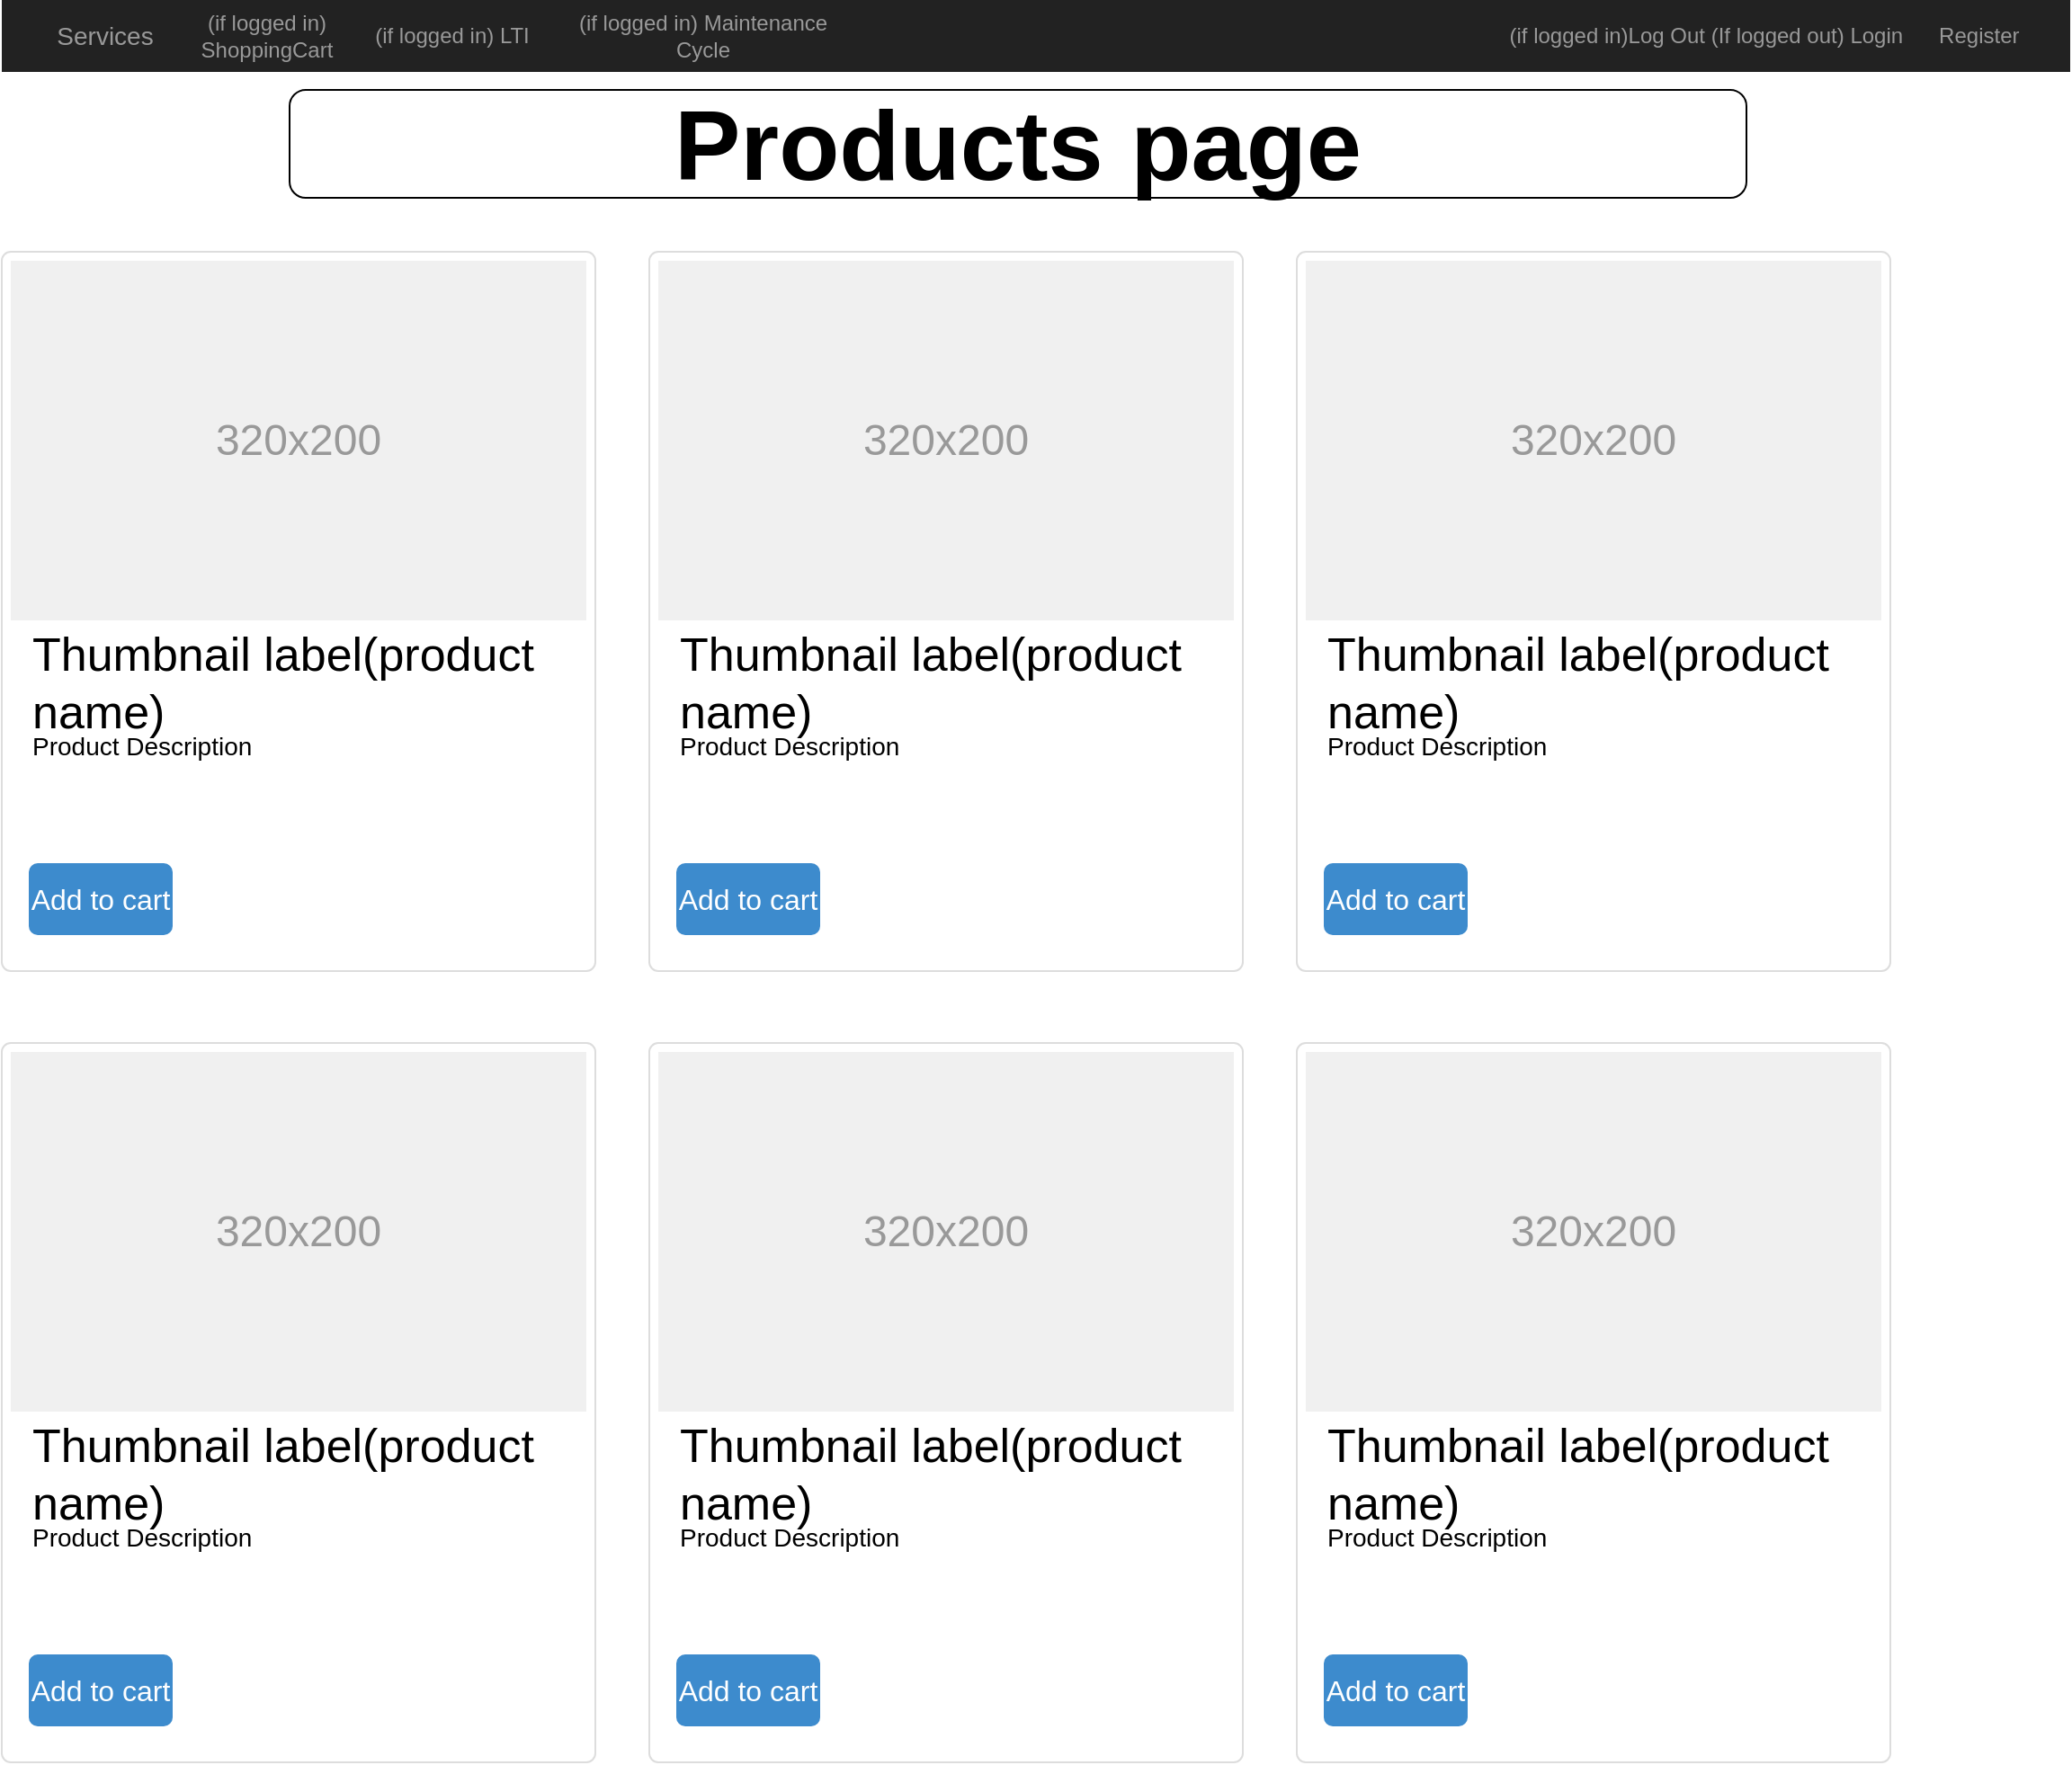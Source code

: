 <mxfile version="15.0.3" type="device"><diagram name="Page-1" id="c9db0220-8083-56f3-ca83-edcdcd058819"><mxGraphModel dx="1422" dy="812" grid="1" gridSize="10" guides="1" tooltips="1" connect="1" arrows="1" fold="1" page="1" pageScale="1.5" pageWidth="826" pageHeight="1169" background="none" math="0" shadow="0"><root><mxCell id="0" style=";html=1;"/><mxCell id="1" style=";html=1;" parent="0"/><mxCell id="3d76a8aef4d5c911-11" value="" style="html=1;shadow=0;dashed=0;shape=mxgraph.bootstrap.rrect;rSize=5;strokeColor=#dddddd;rounded=0;fontSize=12;align=center;" parent="1" vertex="1"><mxGeometry x="40" y="160" width="330" height="400" as="geometry"/></mxCell><mxCell id="3d76a8aef4d5c911-12" value="320x200" style="shape=rect;fontSize=24;fillColor=#f0f0f0;strokeColor=none;fontColor=#999999;whiteSpace=wrap;" parent="3d76a8aef4d5c911-11" vertex="1"><mxGeometry x="5" y="5" width="320" height="200" as="geometry"/></mxCell><mxCell id="3d76a8aef4d5c911-13" value="Thumbnail label(product name)" style="html=1;shadow=0;dashed=0;shape=mxgraph.bootstrap.anchor;fontSize=26;align=left;whiteSpace=wrap;" parent="3d76a8aef4d5c911-11" vertex="1"><mxGeometry x="15" y="220" width="300" height="40" as="geometry"/></mxCell><mxCell id="3d76a8aef4d5c911-14" value="Product Description" style="html=1;shadow=0;dashed=0;shape=mxgraph.bootstrap.anchor;strokeColor=#dddddd;whiteSpace=wrap;align=left;verticalAlign=top;fontSize=14;whiteSpace=wrap;" parent="3d76a8aef4d5c911-11" vertex="1"><mxGeometry x="15" y="260" width="300" height="80" as="geometry"/></mxCell><mxCell id="3d76a8aef4d5c911-15" value="Add to cart" style="html=1;shadow=0;dashed=0;shape=mxgraph.bootstrap.rrect;rSize=5;fontSize=16;fillColor=#3D8BCD;strokeColor=none;fontColor=#ffffff;whiteSpace=wrap;" parent="3d76a8aef4d5c911-11" vertex="1"><mxGeometry y="1" width="80" height="40" relative="1" as="geometry"><mxPoint x="15" y="-60" as="offset"/></mxGeometry></mxCell><mxCell id="YwkkDZQN--KBpVN8GZ-C-11" value="" style="html=1;shadow=0;dashed=0;shape=mxgraph.bootstrap.rrect;rSize=5;strokeColor=#dddddd;rounded=0;fontSize=12;align=center;" vertex="1" parent="1"><mxGeometry x="400" y="600" width="330" height="400" as="geometry"/></mxCell><mxCell id="YwkkDZQN--KBpVN8GZ-C-12" value="320x200" style="shape=rect;fontSize=24;fillColor=#f0f0f0;strokeColor=none;fontColor=#999999;whiteSpace=wrap;" vertex="1" parent="YwkkDZQN--KBpVN8GZ-C-11"><mxGeometry x="5" y="5" width="320" height="200" as="geometry"/></mxCell><mxCell id="YwkkDZQN--KBpVN8GZ-C-13" value="Thumbnail label(product name)" style="html=1;shadow=0;dashed=0;shape=mxgraph.bootstrap.anchor;fontSize=26;align=left;whiteSpace=wrap;" vertex="1" parent="YwkkDZQN--KBpVN8GZ-C-11"><mxGeometry x="15" y="220" width="300" height="40" as="geometry"/></mxCell><mxCell id="YwkkDZQN--KBpVN8GZ-C-14" value="Product Description" style="html=1;shadow=0;dashed=0;shape=mxgraph.bootstrap.anchor;strokeColor=#dddddd;whiteSpace=wrap;align=left;verticalAlign=top;fontSize=14;whiteSpace=wrap;" vertex="1" parent="YwkkDZQN--KBpVN8GZ-C-11"><mxGeometry x="15" y="260" width="300" height="80" as="geometry"/></mxCell><mxCell id="YwkkDZQN--KBpVN8GZ-C-15" value="Add to cart" style="html=1;shadow=0;dashed=0;shape=mxgraph.bootstrap.rrect;rSize=5;fontSize=16;fillColor=#3D8BCD;strokeColor=none;fontColor=#ffffff;whiteSpace=wrap;" vertex="1" parent="YwkkDZQN--KBpVN8GZ-C-11"><mxGeometry y="1" width="80" height="40" relative="1" as="geometry"><mxPoint x="15" y="-60" as="offset"/></mxGeometry></mxCell><mxCell id="YwkkDZQN--KBpVN8GZ-C-16" value="" style="html=1;shadow=0;dashed=0;shape=mxgraph.bootstrap.rrect;rSize=5;strokeColor=#dddddd;rounded=0;fontSize=12;align=center;" vertex="1" parent="1"><mxGeometry x="760" y="600" width="330" height="400" as="geometry"/></mxCell><mxCell id="YwkkDZQN--KBpVN8GZ-C-17" value="320x200" style="shape=rect;fontSize=24;fillColor=#f0f0f0;strokeColor=none;fontColor=#999999;whiteSpace=wrap;" vertex="1" parent="YwkkDZQN--KBpVN8GZ-C-16"><mxGeometry x="5" y="5" width="320" height="200" as="geometry"/></mxCell><mxCell id="YwkkDZQN--KBpVN8GZ-C-18" value="Thumbnail label(product name)" style="html=1;shadow=0;dashed=0;shape=mxgraph.bootstrap.anchor;fontSize=26;align=left;whiteSpace=wrap;" vertex="1" parent="YwkkDZQN--KBpVN8GZ-C-16"><mxGeometry x="15" y="220" width="300" height="40" as="geometry"/></mxCell><mxCell id="YwkkDZQN--KBpVN8GZ-C-19" value="Product Description" style="html=1;shadow=0;dashed=0;shape=mxgraph.bootstrap.anchor;strokeColor=#dddddd;whiteSpace=wrap;align=left;verticalAlign=top;fontSize=14;whiteSpace=wrap;" vertex="1" parent="YwkkDZQN--KBpVN8GZ-C-16"><mxGeometry x="15" y="260" width="300" height="80" as="geometry"/></mxCell><mxCell id="YwkkDZQN--KBpVN8GZ-C-20" value="Add to cart" style="html=1;shadow=0;dashed=0;shape=mxgraph.bootstrap.rrect;rSize=5;fontSize=16;fillColor=#3D8BCD;strokeColor=none;fontColor=#ffffff;whiteSpace=wrap;" vertex="1" parent="YwkkDZQN--KBpVN8GZ-C-16"><mxGeometry y="1" width="80" height="40" relative="1" as="geometry"><mxPoint x="15" y="-60" as="offset"/></mxGeometry></mxCell><mxCell id="YwkkDZQN--KBpVN8GZ-C-21" value="" style="html=1;shadow=0;dashed=0;shape=mxgraph.bootstrap.rrect;rSize=5;strokeColor=#dddddd;rounded=0;fontSize=12;align=center;" vertex="1" parent="1"><mxGeometry x="400" y="160" width="330" height="400" as="geometry"/></mxCell><mxCell id="YwkkDZQN--KBpVN8GZ-C-22" value="320x200" style="shape=rect;fontSize=24;fillColor=#f0f0f0;strokeColor=none;fontColor=#999999;whiteSpace=wrap;" vertex="1" parent="YwkkDZQN--KBpVN8GZ-C-21"><mxGeometry x="5" y="5" width="320" height="200" as="geometry"/></mxCell><mxCell id="YwkkDZQN--KBpVN8GZ-C-23" value="Thumbnail label(product name)" style="html=1;shadow=0;dashed=0;shape=mxgraph.bootstrap.anchor;fontSize=26;align=left;whiteSpace=wrap;" vertex="1" parent="YwkkDZQN--KBpVN8GZ-C-21"><mxGeometry x="15" y="220" width="300" height="40" as="geometry"/></mxCell><mxCell id="YwkkDZQN--KBpVN8GZ-C-24" value="Product Description" style="html=1;shadow=0;dashed=0;shape=mxgraph.bootstrap.anchor;strokeColor=#dddddd;whiteSpace=wrap;align=left;verticalAlign=top;fontSize=14;whiteSpace=wrap;" vertex="1" parent="YwkkDZQN--KBpVN8GZ-C-21"><mxGeometry x="15" y="260" width="300" height="80" as="geometry"/></mxCell><mxCell id="YwkkDZQN--KBpVN8GZ-C-25" value="Add to cart" style="html=1;shadow=0;dashed=0;shape=mxgraph.bootstrap.rrect;rSize=5;fontSize=16;fillColor=#3D8BCD;strokeColor=none;fontColor=#ffffff;whiteSpace=wrap;" vertex="1" parent="YwkkDZQN--KBpVN8GZ-C-21"><mxGeometry y="1" width="80" height="40" relative="1" as="geometry"><mxPoint x="15" y="-60" as="offset"/></mxGeometry></mxCell><mxCell id="YwkkDZQN--KBpVN8GZ-C-26" value="" style="html=1;shadow=0;dashed=0;shape=mxgraph.bootstrap.rrect;rSize=5;strokeColor=#dddddd;rounded=0;fontSize=12;align=center;" vertex="1" parent="1"><mxGeometry x="760" y="160" width="330" height="400" as="geometry"/></mxCell><mxCell id="YwkkDZQN--KBpVN8GZ-C-27" value="320x200" style="shape=rect;fontSize=24;fillColor=#f0f0f0;strokeColor=none;fontColor=#999999;whiteSpace=wrap;" vertex="1" parent="YwkkDZQN--KBpVN8GZ-C-26"><mxGeometry x="5" y="5" width="320" height="200" as="geometry"/></mxCell><mxCell id="YwkkDZQN--KBpVN8GZ-C-28" value="Thumbnail label(product name)" style="html=1;shadow=0;dashed=0;shape=mxgraph.bootstrap.anchor;fontSize=26;align=left;whiteSpace=wrap;" vertex="1" parent="YwkkDZQN--KBpVN8GZ-C-26"><mxGeometry x="15" y="220" width="300" height="40" as="geometry"/></mxCell><mxCell id="YwkkDZQN--KBpVN8GZ-C-29" value="Product Description" style="html=1;shadow=0;dashed=0;shape=mxgraph.bootstrap.anchor;strokeColor=#dddddd;whiteSpace=wrap;align=left;verticalAlign=top;fontSize=14;whiteSpace=wrap;" vertex="1" parent="YwkkDZQN--KBpVN8GZ-C-26"><mxGeometry x="15" y="260" width="300" height="80" as="geometry"/></mxCell><mxCell id="YwkkDZQN--KBpVN8GZ-C-30" value="Add to cart" style="html=1;shadow=0;dashed=0;shape=mxgraph.bootstrap.rrect;rSize=5;fontSize=16;fillColor=#3D8BCD;strokeColor=none;fontColor=#ffffff;whiteSpace=wrap;" vertex="1" parent="YwkkDZQN--KBpVN8GZ-C-26"><mxGeometry y="1" width="80" height="40" relative="1" as="geometry"><mxPoint x="15" y="-60" as="offset"/></mxGeometry></mxCell><mxCell id="YwkkDZQN--KBpVN8GZ-C-31" value="" style="html=1;shadow=0;dashed=0;shape=mxgraph.bootstrap.rrect;rSize=5;strokeColor=#dddddd;rounded=0;fontSize=12;align=center;" vertex="1" parent="1"><mxGeometry x="40" y="600" width="330" height="400" as="geometry"/></mxCell><mxCell id="YwkkDZQN--KBpVN8GZ-C-32" value="320x200" style="shape=rect;fontSize=24;fillColor=#f0f0f0;strokeColor=none;fontColor=#999999;whiteSpace=wrap;" vertex="1" parent="YwkkDZQN--KBpVN8GZ-C-31"><mxGeometry x="5" y="5" width="320" height="200" as="geometry"/></mxCell><mxCell id="YwkkDZQN--KBpVN8GZ-C-33" value="Thumbnail label(product name)" style="html=1;shadow=0;dashed=0;shape=mxgraph.bootstrap.anchor;fontSize=26;align=left;whiteSpace=wrap;" vertex="1" parent="YwkkDZQN--KBpVN8GZ-C-31"><mxGeometry x="15" y="220" width="300" height="40" as="geometry"/></mxCell><mxCell id="YwkkDZQN--KBpVN8GZ-C-34" value="Product Description" style="html=1;shadow=0;dashed=0;shape=mxgraph.bootstrap.anchor;strokeColor=#dddddd;whiteSpace=wrap;align=left;verticalAlign=top;fontSize=14;whiteSpace=wrap;" vertex="1" parent="YwkkDZQN--KBpVN8GZ-C-31"><mxGeometry x="15" y="260" width="300" height="80" as="geometry"/></mxCell><mxCell id="YwkkDZQN--KBpVN8GZ-C-35" value="Add to cart" style="html=1;shadow=0;dashed=0;shape=mxgraph.bootstrap.rrect;rSize=5;fontSize=16;fillColor=#3D8BCD;strokeColor=none;fontColor=#ffffff;whiteSpace=wrap;" vertex="1" parent="YwkkDZQN--KBpVN8GZ-C-31"><mxGeometry y="1" width="80" height="40" relative="1" as="geometry"><mxPoint x="15" y="-60" as="offset"/></mxGeometry></mxCell><mxCell id="YwkkDZQN--KBpVN8GZ-C-36" value="&lt;font size=&quot;1&quot;&gt;&lt;b style=&quot;font-size: 55px&quot;&gt;Products page&lt;/b&gt;&lt;/font&gt;" style="rounded=1;whiteSpace=wrap;html=1;" vertex="1" parent="1"><mxGeometry x="200" y="70" width="810" height="60" as="geometry"/></mxCell><mxCell id="YwkkDZQN--KBpVN8GZ-C-37" value="" style="html=1;shadow=0;dashed=0;shape=mxgraph.bootstrap.rect;fillColor=#222222;strokeColor=none;whiteSpace=wrap;rounded=0;fontSize=12;fontColor=#000000;align=center;" vertex="1" parent="1"><mxGeometry x="40" y="20" width="1150" height="40" as="geometry"/></mxCell><mxCell id="YwkkDZQN--KBpVN8GZ-C-38" value="Services" style="html=1;shadow=0;dashed=0;fillColor=none;strokeColor=none;shape=mxgraph.bootstrap.rect;fontColor=#999999;fontSize=14;whiteSpace=wrap;" vertex="1" parent="YwkkDZQN--KBpVN8GZ-C-37"><mxGeometry width="115" height="40" as="geometry"/></mxCell><mxCell id="YwkkDZQN--KBpVN8GZ-C-39" value="(if logged in) ShoppingCart" style="html=1;shadow=0;dashed=0;fillColor=none;strokeColor=none;shape=mxgraph.bootstrap.rect;fontColor=#999999;whiteSpace=wrap;" vertex="1" parent="YwkkDZQN--KBpVN8GZ-C-37"><mxGeometry x="90" width="115" height="40" as="geometry"/></mxCell><mxCell id="YwkkDZQN--KBpVN8GZ-C-40" value="(if logged in) LTI" style="html=1;shadow=0;dashed=0;fillColor=none;strokeColor=none;shape=mxgraph.bootstrap.rect;fontColor=#999999;whiteSpace=wrap;" vertex="1" parent="YwkkDZQN--KBpVN8GZ-C-37"><mxGeometry x="200" width="100.625" height="40" as="geometry"/></mxCell><mxCell id="YwkkDZQN--KBpVN8GZ-C-41" value="(if logged in)Log Out (If logged out) Login&amp;nbsp; &amp;nbsp; &amp;nbsp; Register" style="html=1;shadow=0;dashed=0;fillColor=none;strokeColor=none;shape=mxgraph.bootstrap.rect;fontColor=#999999;whiteSpace=wrap;" vertex="1" parent="YwkkDZQN--KBpVN8GZ-C-37"><mxGeometry x="810" width="340" height="40" as="geometry"/></mxCell><mxCell id="YwkkDZQN--KBpVN8GZ-C-42" value="(if logged in)&amp;nbsp;&lt;span style=&quot;color: rgba(0 , 0 , 0 , 0) ; font-family: monospace ; font-size: 0px&quot;&gt;%3CmxGraphModel%3E%3Croot%3E%3CmxCell%20id%3D%220%22%2F%3E%3CmxCell%20id%3D%221%22%20parent%3D%220%22%2F%3E%3CmxCell%20id%3D%222%22%20value%3D%22Maintenance%20Cycle%22%20style%3D%22html%3D1%3Bshadow%3D0%3Bdashed%3D0%3BfillColor%3Dnone%3BstrokeColor%3Dnone%3Bshape%3Dmxgraph.bootstrap.rect%3BfontColor%3D%23999999%3BwhiteSpace%3Dwrap%3B%22%20vertex%3D%221%22%20parent%3D%221%22%3E%3CmxGeometry%20x%3D%22320%22%20y%3D%2270%22%20width%3D%22120%22%20height%3D%2240%22%20as%3D%22geometry%22%2F%3E%3C%2FmxCell%3E%3C%2Froot%3E%3C%2FmxGraphModel%3E&lt;/span&gt;Maintenance Cycle" style="html=1;shadow=0;dashed=0;fillColor=none;strokeColor=none;shape=mxgraph.bootstrap.rect;fontColor=#999999;whiteSpace=wrap;" vertex="1" parent="YwkkDZQN--KBpVN8GZ-C-37"><mxGeometry x="310" width="160" height="40" as="geometry"/></mxCell></root></mxGraphModel></diagram></mxfile>